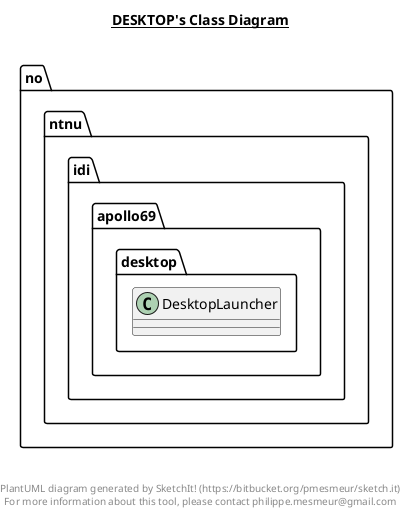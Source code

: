 @startuml

title __DESKTOP's Class Diagram__\n

  namespace no.ntnu.idi.apollo69.desktop {
    class no.ntnu.idi.apollo69.desktop.DesktopLauncher {
    }
  }
  



right footer


PlantUML diagram generated by SketchIt! (https://bitbucket.org/pmesmeur/sketch.it)
For more information about this tool, please contact philippe.mesmeur@gmail.com
endfooter

@enduml
